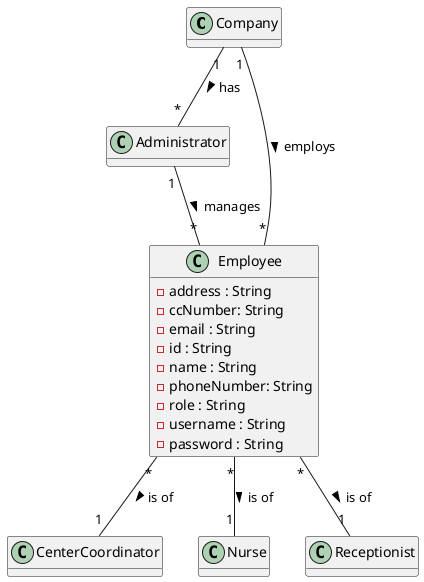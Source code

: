 @startuml
hide methods
'left to right direction
scale 1

class Company {
}
class Administrator {
}
class Employee {
    -address : String
    -ccNumber: String
    -email : String
    -id : String
    -name : String
    -phoneNumber: String
    -role : String
    -username : String
    -password : String
}
class CenterCoordinator {
}
class Nurse {
}

class Receptionist {
}

Company "1" -- "*" Administrator : has >
Company "1" -- "*" Employee : employs >
Administrator "1" --  "*" Employee : manages >

Employee "*" -- "1" CenterCoordinator : is of >
Employee "*" -- "1" Nurse : is of >
Employee "*" -- "1" Receptionist : is of >

@enduml